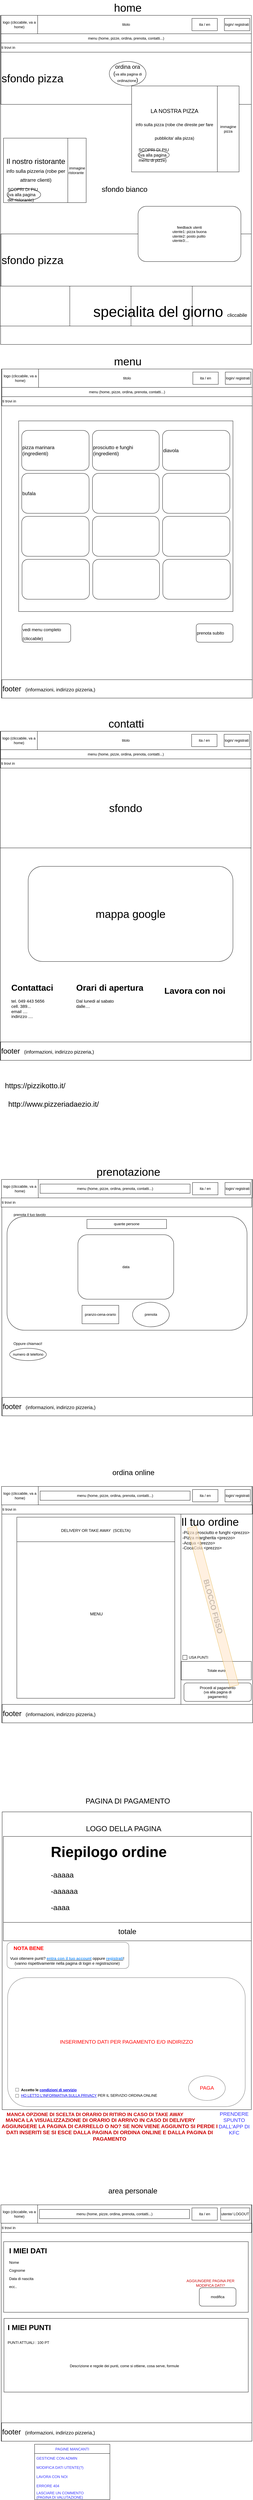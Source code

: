 <mxfile version="15.9.1" type="device" pages="2"><diagram id="isFLhcqMYN9A9YTlFGg3" name="Page-1"><mxGraphModel dx="1102" dy="614" grid="1" gridSize="10" guides="1" tooltips="1" connect="1" arrows="1" fold="1" page="1" pageScale="1" pageWidth="827" pageHeight="1169" math="0" shadow="0"><root><mxCell id="0"/><mxCell id="1" parent="0"/><mxCell id="5E6868gZp7QQqEorjDEw-15" value="" style="rounded=0;whiteSpace=wrap;html=1;fontSize=24;" parent="1" vertex="1"><mxGeometry x="6" y="5930" width="814" height="970" as="geometry"/></mxCell><mxCell id="5E6868gZp7QQqEorjDEw-26" value="" style="rounded=1;whiteSpace=wrap;html=1;fontSize=13;fontColor=#3399FF;gradientColor=none;opacity=60;" parent="1" vertex="1"><mxGeometry x="22" y="6355" width="398" height="85" as="geometry"/></mxCell><mxCell id="837SvMuciIcuVvFqUhjW-1" value="" style="rounded=0;whiteSpace=wrap;html=1;align=left;" parent="1" vertex="1"><mxGeometry x="5" y="3870" width="819" height="770" as="geometry"/></mxCell><mxCell id="IfNaxinoNHZnyFvOVxtU-4" value="" style="rounded=1;whiteSpace=wrap;html=1;" parent="1" vertex="1"><mxGeometry x="22" y="3991" width="784" height="370" as="geometry"/></mxCell><mxCell id="aIqURCfDJx63VHipnciU-28" value="" style="rounded=0;whiteSpace=wrap;html=1;align=left;" parent="1" vertex="1"><mxGeometry y="2410" width="819" height="1072" as="geometry"/></mxCell><mxCell id="aIqURCfDJx63VHipnciU-53" value="&lt;font style=&quot;font-size: 36px&quot;&gt;sfondo&lt;/font&gt;" style="rounded=0;whiteSpace=wrap;html=1;fontSize=14;align=center;" parent="1" vertex="1"><mxGeometry y="2530" width="819" height="260" as="geometry"/></mxCell><mxCell id="aIqURCfDJx63VHipnciU-12" value="" style="rounded=0;whiteSpace=wrap;html=1;align=left;" parent="1" vertex="1"><mxGeometry x="4" y="1230" width="819" height="1072" as="geometry"/></mxCell><mxCell id="MfAxV23Jz4Z8HVygc40b-6" value="" style="rounded=0;whiteSpace=wrap;html=1;align=left;" parent="1" vertex="1"><mxGeometry x="1" y="78" width="819" height="1072" as="geometry"/></mxCell><mxCell id="MfAxV23Jz4Z8HVygc40b-1" value="titolo" style="rounded=0;whiteSpace=wrap;html=1;" parent="1" vertex="1"><mxGeometry x="2" y="78" width="818" height="60" as="geometry"/></mxCell><mxCell id="MfAxV23Jz4Z8HVygc40b-2" value="logo (cliccabile, va a home)" style="rounded=0;whiteSpace=wrap;html=1;" parent="1" vertex="1"><mxGeometry x="2" y="78" width="120" height="60" as="geometry"/></mxCell><mxCell id="MfAxV23Jz4Z8HVygc40b-3" value="menu (home, pizze, ordina, prenota, contatti...)" style="rounded=0;whiteSpace=wrap;html=1;" parent="1" vertex="1"><mxGeometry x="2" y="138" width="818" height="30" as="geometry"/></mxCell><mxCell id="MfAxV23Jz4Z8HVygc40b-4" value="&lt;font style=&quot;font-size: 24px&quot;&gt;footer&amp;nbsp; &lt;/font&gt;&lt;font size=&quot;3&quot;&gt;(informazioni, indirizzo pizzeria,)&lt;/font&gt;" style="rounded=0;whiteSpace=wrap;html=1;align=left;" parent="1" vertex="1"><mxGeometry x="5" y="2242" width="818" height="60" as="geometry"/></mxCell><mxCell id="MfAxV23Jz4Z8HVygc40b-5" value="ti trovi in" style="rounded=0;whiteSpace=wrap;html=1;align=left;" parent="1" vertex="1"><mxGeometry x="2" y="168" width="818" height="30" as="geometry"/></mxCell><mxCell id="MfAxV23Jz4Z8HVygc40b-7" value="&lt;font style=&quot;font-size: 36px&quot;&gt;sfondo pizza&lt;/font&gt;" style="rounded=0;whiteSpace=wrap;html=1;align=left;" parent="1" vertex="1"><mxGeometry x="2" y="198" width="818" height="170" as="geometry"/></mxCell><mxCell id="MfAxV23Jz4Z8HVygc40b-8" value="&lt;font&gt;&lt;span style=&quot;font-size: 18px&quot;&gt;LA NOSTRA PIZZA&lt;/span&gt;&lt;br&gt;&lt;font style=&quot;font-size: 14px&quot;&gt;info sulla pizza (robe che direste per fare pubblicita' alla pizza)&lt;/font&gt;&lt;br&gt;&lt;br&gt;&lt;/font&gt;" style="whiteSpace=wrap;html=1;aspect=fixed;fontSize=36;align=center;" parent="1" vertex="1"><mxGeometry x="429" y="308" width="280" height="280" as="geometry"/></mxCell><mxCell id="MfAxV23Jz4Z8HVygc40b-9" value="SCOPRI DI PIU&lt;br&gt;(va alla pagina menu di pizze)" style="ellipse;whiteSpace=wrap;html=1;fontSize=14;align=left;" parent="1" vertex="1"><mxGeometry x="450" y="518" width="102" height="30" as="geometry"/></mxCell><mxCell id="MfAxV23Jz4Z8HVygc40b-10" value="" style="rounded=0;whiteSpace=wrap;html=1;fontSize=14;align=right;" parent="1" vertex="1"><mxGeometry x="627" y="960" width="193" height="130" as="geometry"/></mxCell><mxCell id="MfAxV23Jz4Z8HVygc40b-12" value="sfondo bianco" style="text;html=1;strokeColor=none;fillColor=none;align=center;verticalAlign=middle;whiteSpace=wrap;rounded=0;fontSize=24;" parent="1" vertex="1"><mxGeometry x="314.5" y="630" width="182" height="30" as="geometry"/></mxCell><mxCell id="EuJxLbMt4D5aB4gPxXMj-1" value="immagine&lt;br&gt;pizza" style="rounded=0;whiteSpace=wrap;html=1;" parent="1" vertex="1"><mxGeometry x="709" y="308" width="71" height="280" as="geometry"/></mxCell><mxCell id="EuJxLbMt4D5aB4gPxXMj-3" value="" style="rounded=0;whiteSpace=wrap;html=1;fontSize=14;align=right;" parent="1" vertex="1"><mxGeometry x="427" y="960" width="200" height="130" as="geometry"/></mxCell><mxCell id="EuJxLbMt4D5aB4gPxXMj-4" value="" style="rounded=0;whiteSpace=wrap;html=1;fontSize=14;align=right;" parent="1" vertex="1"><mxGeometry x="227" y="960" width="200" height="130" as="geometry"/></mxCell><mxCell id="EuJxLbMt4D5aB4gPxXMj-5" value="" style="rounded=0;whiteSpace=wrap;html=1;fontSize=14;align=right;" parent="1" vertex="1"><mxGeometry y="960" width="227" height="130" as="geometry"/></mxCell><mxCell id="EuJxLbMt4D5aB4gPxXMj-6" value="&lt;font style=&quot;font-size: 48px&quot;&gt;specialita del giorno &lt;/font&gt;&lt;font size=&quot;3&quot;&gt;cliccabile&lt;/font&gt;" style="text;html=1;strokeColor=none;fillColor=none;align=center;verticalAlign=middle;whiteSpace=wrap;rounded=0;fontSize=12;" parent="1" vertex="1"><mxGeometry x="295" y="1000" width="520" height="86" as="geometry"/></mxCell><mxCell id="MfAxV23Jz4Z8HVygc40b-11" value="Il nostro ristorante&lt;br&gt;&lt;font size=&quot;3&quot;&gt;info sulla pizzeria (robe per attrarre clienti)&lt;/font&gt;" style="whiteSpace=wrap;html=1;aspect=fixed;fontSize=24;align=center;" parent="1" vertex="1"><mxGeometry x="10.5" y="478" width="210" height="210" as="geometry"/></mxCell><mxCell id="EuJxLbMt4D5aB4gPxXMj-2" value="immagine ristorante&amp;nbsp;&amp;nbsp;" style="rounded=0;whiteSpace=wrap;html=1;fontSize=12;align=center;" parent="1" vertex="1"><mxGeometry x="220.5" y="478" width="60" height="210" as="geometry"/></mxCell><mxCell id="EuJxLbMt4D5aB4gPxXMj-7" value="SCOPRI DI PIU&lt;br&gt;(va alla pagina del ristorante)" style="ellipse;whiteSpace=wrap;html=1;fontSize=14;align=left;" parent="1" vertex="1"><mxGeometry x="22" y="642" width="110" height="40" as="geometry"/></mxCell><mxCell id="EuJxLbMt4D5aB4gPxXMj-8" value="login/ registrati" style="rounded=0;whiteSpace=wrap;html=1;fontSize=12;align=left;" parent="1" vertex="1"><mxGeometry x="732" y="88" width="83" height="40" as="geometry"/></mxCell><mxCell id="EuJxLbMt4D5aB4gPxXMj-9" value="&lt;font style=&quot;font-size: 18px&quot;&gt;ordina ora&lt;br&gt;(&lt;/font&gt;&lt;font style=&quot;font-size: 12px&quot;&gt;va alla pagina di ordinazione&lt;/font&gt;&lt;font style=&quot;font-size: 18px&quot;&gt;)&lt;/font&gt;&lt;font&gt;&lt;br&gt;&lt;/font&gt;" style="ellipse;whiteSpace=wrap;html=1;fontSize=12;align=center;" parent="1" vertex="1"><mxGeometry x="356" y="228" width="120" height="80" as="geometry"/></mxCell><mxCell id="8UhPF9SPEPtBF5ksyQEn-1" value="&lt;font style=&quot;font-size: 36px&quot;&gt;home&lt;/font&gt;" style="text;html=1;strokeColor=none;fillColor=none;align=center;verticalAlign=middle;whiteSpace=wrap;rounded=0;" parent="1" vertex="1"><mxGeometry x="314.5" y="28" width="203" height="50" as="geometry"/></mxCell><mxCell id="8UhPF9SPEPtBF5ksyQEn-3" value="ita / en" style="rounded=0;whiteSpace=wrap;html=1;fontSize=12;align=center;" parent="1" vertex="1"><mxGeometry x="626" y="88" width="83" height="40" as="geometry"/></mxCell><mxCell id="aIqURCfDJx63VHipnciU-1" value="&lt;font style=&quot;font-size: 36px&quot;&gt;sfondo pizza&lt;/font&gt;" style="rounded=0;whiteSpace=wrap;html=1;align=left;" parent="1" vertex="1"><mxGeometry x="2" y="790" width="818" height="170" as="geometry"/></mxCell><mxCell id="aIqURCfDJx63VHipnciU-3" value="feedback utenti&lt;br&gt;&lt;div style=&quot;text-align: left&quot;&gt;utente1: pizza buona&lt;/div&gt;&lt;div style=&quot;text-align: left&quot;&gt;utente2: posto pulito&lt;/div&gt;&lt;div style=&quot;text-align: left&quot;&gt;utente3:...&lt;/div&gt;" style="rounded=1;whiteSpace=wrap;html=1;align=center;" parent="1" vertex="1"><mxGeometry x="450" y="700" width="336" height="180" as="geometry"/></mxCell><mxCell id="aIqURCfDJx63VHipnciU-5" value="&lt;font style=&quot;font-size: 36px&quot;&gt;menu&lt;/font&gt;" style="text;html=1;strokeColor=none;fillColor=none;align=center;verticalAlign=middle;whiteSpace=wrap;rounded=0;" parent="1" vertex="1"><mxGeometry x="314.5" y="1180" width="203" height="50" as="geometry"/></mxCell><mxCell id="aIqURCfDJx63VHipnciU-6" value="titolo" style="rounded=0;whiteSpace=wrap;html=1;" parent="1" vertex="1"><mxGeometry x="5" y="1230" width="818" height="60" as="geometry"/></mxCell><mxCell id="aIqURCfDJx63VHipnciU-7" value="logo (cliccabile, va a home)" style="rounded=0;whiteSpace=wrap;html=1;" parent="1" vertex="1"><mxGeometry x="5" y="1230" width="120" height="60" as="geometry"/></mxCell><mxCell id="aIqURCfDJx63VHipnciU-8" value="menu (home, pizze, ordina, prenota, contatti...)" style="rounded=0;whiteSpace=wrap;html=1;" parent="1" vertex="1"><mxGeometry x="5" y="1290" width="818" height="30" as="geometry"/></mxCell><mxCell id="aIqURCfDJx63VHipnciU-9" value="ti trovi in" style="rounded=0;whiteSpace=wrap;html=1;align=left;" parent="1" vertex="1"><mxGeometry x="5" y="1320" width="818" height="30" as="geometry"/></mxCell><mxCell id="aIqURCfDJx63VHipnciU-10" value="login/ registrati" style="rounded=0;whiteSpace=wrap;html=1;fontSize=12;align=left;" parent="1" vertex="1"><mxGeometry x="735" y="1240" width="83" height="40" as="geometry"/></mxCell><mxCell id="aIqURCfDJx63VHipnciU-11" value="ita / en" style="rounded=0;whiteSpace=wrap;html=1;fontSize=12;align=center;" parent="1" vertex="1"><mxGeometry x="629" y="1240" width="83" height="40" as="geometry"/></mxCell><mxCell id="aIqURCfDJx63VHipnciU-13" value="" style="rounded=0;whiteSpace=wrap;html=1;align=left;" parent="1" vertex="1"><mxGeometry x="60" y="1399" width="700" height="621" as="geometry"/></mxCell><mxCell id="aIqURCfDJx63VHipnciU-14" value="&lt;font size=&quot;3&quot;&gt;pizza marinara&lt;br&gt;(ingredienti)&lt;br&gt;&lt;/font&gt;" style="rounded=1;whiteSpace=wrap;html=1;align=left;" parent="1" vertex="1"><mxGeometry x="70" y="1430" width="220" height="130" as="geometry"/></mxCell><mxCell id="aIqURCfDJx63VHipnciU-15" value="&lt;font size=&quot;3&quot;&gt;prosciutto e funghi&lt;br&gt;(ingredienti)&lt;br&gt;&lt;/font&gt;" style="rounded=1;whiteSpace=wrap;html=1;align=left;" parent="1" vertex="1"><mxGeometry x="301" y="1430" width="218" height="130" as="geometry"/></mxCell><mxCell id="aIqURCfDJx63VHipnciU-16" value="&lt;font size=&quot;3&quot;&gt;diavola&lt;/font&gt;" style="rounded=1;whiteSpace=wrap;html=1;align=left;" parent="1" vertex="1"><mxGeometry x="530" y="1430" width="220" height="130" as="geometry"/></mxCell><mxCell id="aIqURCfDJx63VHipnciU-17" value="&lt;font size=&quot;3&quot;&gt;bufala&lt;/font&gt;" style="rounded=1;whiteSpace=wrap;html=1;align=left;" parent="1" vertex="1"><mxGeometry x="70" y="1570" width="220" height="130" as="geometry"/></mxCell><mxCell id="aIqURCfDJx63VHipnciU-18" value="" style="rounded=1;whiteSpace=wrap;html=1;align=left;" parent="1" vertex="1"><mxGeometry x="301" y="1570" width="218" height="130" as="geometry"/></mxCell><mxCell id="aIqURCfDJx63VHipnciU-19" value="" style="rounded=1;whiteSpace=wrap;html=1;align=left;" parent="1" vertex="1"><mxGeometry x="530" y="1570" width="220" height="130" as="geometry"/></mxCell><mxCell id="aIqURCfDJx63VHipnciU-20" value="" style="rounded=1;whiteSpace=wrap;html=1;align=left;" parent="1" vertex="1"><mxGeometry x="70" y="1710" width="220" height="130" as="geometry"/></mxCell><mxCell id="aIqURCfDJx63VHipnciU-21" value="" style="rounded=1;whiteSpace=wrap;html=1;align=left;" parent="1" vertex="1"><mxGeometry x="301" y="1710" width="218" height="130" as="geometry"/></mxCell><mxCell id="aIqURCfDJx63VHipnciU-22" value="" style="rounded=1;whiteSpace=wrap;html=1;align=left;" parent="1" vertex="1"><mxGeometry x="530" y="1710" width="220" height="130" as="geometry"/></mxCell><mxCell id="aIqURCfDJx63VHipnciU-23" value="" style="rounded=1;whiteSpace=wrap;html=1;align=left;" parent="1" vertex="1"><mxGeometry x="71" y="1850" width="220" height="130" as="geometry"/></mxCell><mxCell id="aIqURCfDJx63VHipnciU-24" value="" style="rounded=1;whiteSpace=wrap;html=1;align=left;" parent="1" vertex="1"><mxGeometry x="302" y="1850" width="218" height="130" as="geometry"/></mxCell><mxCell id="aIqURCfDJx63VHipnciU-25" value="" style="rounded=1;whiteSpace=wrap;html=1;align=left;" parent="1" vertex="1"><mxGeometry x="531" y="1850" width="220" height="130" as="geometry"/></mxCell><mxCell id="aIqURCfDJx63VHipnciU-26" value="&lt;font style=&quot;font-size: 14px&quot;&gt;vedi menu completo (cliccabile)&lt;/font&gt;" style="rounded=1;whiteSpace=wrap;html=1;fontSize=24;align=left;" parent="1" vertex="1"><mxGeometry x="71" y="2060" width="159" height="60" as="geometry"/></mxCell><mxCell id="aIqURCfDJx63VHipnciU-27" value="prenota subito" style="rounded=1;whiteSpace=wrap;html=1;fontSize=14;align=left;" parent="1" vertex="1"><mxGeometry x="640" y="2060" width="120" height="60" as="geometry"/></mxCell><mxCell id="aIqURCfDJx63VHipnciU-29" value="&lt;font style=&quot;font-size: 24px&quot;&gt;footer&amp;nbsp; &lt;/font&gt;&lt;font size=&quot;3&quot;&gt;(informazioni, indirizzo pizzeria,)&lt;/font&gt;" style="rounded=0;whiteSpace=wrap;html=1;align=left;" parent="1" vertex="1"><mxGeometry x="1" y="3422" width="818" height="60" as="geometry"/></mxCell><mxCell id="aIqURCfDJx63VHipnciU-30" value="titolo" style="rounded=0;whiteSpace=wrap;html=1;" parent="1" vertex="1"><mxGeometry x="1" y="2410" width="818" height="60" as="geometry"/></mxCell><mxCell id="aIqURCfDJx63VHipnciU-31" value="logo (cliccabile, va a home)" style="rounded=0;whiteSpace=wrap;html=1;" parent="1" vertex="1"><mxGeometry x="1" y="2410" width="120" height="60" as="geometry"/></mxCell><mxCell id="aIqURCfDJx63VHipnciU-32" value="menu (home, pizze, ordina, prenota, contatti...)" style="rounded=0;whiteSpace=wrap;html=1;" parent="1" vertex="1"><mxGeometry x="1" y="2470" width="818" height="30" as="geometry"/></mxCell><mxCell id="aIqURCfDJx63VHipnciU-33" value="ti trovi in" style="rounded=0;whiteSpace=wrap;html=1;align=left;" parent="1" vertex="1"><mxGeometry x="1" y="2500" width="818" height="30" as="geometry"/></mxCell><mxCell id="aIqURCfDJx63VHipnciU-34" value="login/ registrati" style="rounded=0;whiteSpace=wrap;html=1;fontSize=12;align=left;" parent="1" vertex="1"><mxGeometry x="731" y="2420" width="83" height="40" as="geometry"/></mxCell><mxCell id="aIqURCfDJx63VHipnciU-35" value="ita / en" style="rounded=0;whiteSpace=wrap;html=1;fontSize=12;align=center;" parent="1" vertex="1"><mxGeometry x="625" y="2420" width="83" height="40" as="geometry"/></mxCell><mxCell id="aIqURCfDJx63VHipnciU-51" value="&lt;font style=&quot;font-size: 36px&quot;&gt;contatti&lt;/font&gt;" style="text;html=1;strokeColor=none;fillColor=none;align=center;verticalAlign=middle;whiteSpace=wrap;rounded=0;" parent="1" vertex="1"><mxGeometry x="309.5" y="2360" width="203" height="50" as="geometry"/></mxCell><mxCell id="aIqURCfDJx63VHipnciU-52" value="&lt;h1&gt;Contattaci&lt;/h1&gt;&lt;div&gt;tel. 049 443 5656&lt;/div&gt;&lt;div&gt;cell. 389...&amp;nbsp;&lt;/div&gt;&lt;div&gt;email ....&lt;/div&gt;&lt;div&gt;indirizzo ....&lt;/div&gt;&lt;div&gt;&lt;br&gt;&lt;/div&gt;" style="text;html=1;strokeColor=none;fillColor=none;spacing=5;spacingTop=-20;whiteSpace=wrap;overflow=hidden;rounded=0;fontSize=14;align=left;" parent="1" vertex="1"><mxGeometry x="30.5" y="3220" width="190" height="170" as="geometry"/></mxCell><mxCell id="aIqURCfDJx63VHipnciU-54" value="mappa google" style="rounded=1;whiteSpace=wrap;html=1;fontSize=36;align=center;" parent="1" vertex="1"><mxGeometry x="91" y="2850" width="669" height="310" as="geometry"/></mxCell><mxCell id="aIqURCfDJx63VHipnciU-56" value="&lt;h1&gt;Orari di apertura&lt;/h1&gt;&lt;div&gt;Dal lunedi al sabato&lt;/div&gt;&lt;div&gt;dalle....&lt;/div&gt;&lt;div&gt;&lt;br&gt;&lt;/div&gt;" style="text;html=1;strokeColor=none;fillColor=none;spacing=5;spacingTop=-20;whiteSpace=wrap;overflow=hidden;rounded=0;fontSize=14;align=left;" parent="1" vertex="1"><mxGeometry x="242.5" y="3220" width="233.5" height="170" as="geometry"/></mxCell><mxCell id="aIqURCfDJx63VHipnciU-57" value="&lt;h1&gt;Lavora con noi&lt;/h1&gt;&lt;div&gt;&lt;br&gt;&lt;/div&gt;&lt;div&gt;&lt;br&gt;&lt;/div&gt;" style="text;html=1;strokeColor=none;fillColor=none;spacing=5;spacingTop=-20;whiteSpace=wrap;overflow=hidden;rounded=0;fontSize=14;align=left;" parent="1" vertex="1"><mxGeometry x="531" y="3230" width="233.5" height="170" as="geometry"/></mxCell><mxCell id="aIqURCfDJx63VHipnciU-58" value="https://pizzikotto.it/" style="text;html=1;strokeColor=none;fillColor=none;align=center;verticalAlign=middle;whiteSpace=wrap;rounded=0;fontSize=24;" parent="1" vertex="1"><mxGeometry x="83.5" y="3550" width="60" height="30" as="geometry"/></mxCell><mxCell id="aIqURCfDJx63VHipnciU-59" value="http://www.pizzeriadaezio.it/" style="text;html=1;strokeColor=none;fillColor=none;align=center;verticalAlign=middle;whiteSpace=wrap;rounded=0;fontSize=24;" parent="1" vertex="1"><mxGeometry x="143.5" y="3610" width="60" height="30" as="geometry"/></mxCell><mxCell id="837SvMuciIcuVvFqUhjW-2" value="titolo" style="rounded=0;whiteSpace=wrap;html=1;" parent="1" vertex="1"><mxGeometry x="4" y="3870" width="818" height="60" as="geometry"/></mxCell><mxCell id="837SvMuciIcuVvFqUhjW-3" value="logo (cliccabile, va a home)" style="rounded=0;whiteSpace=wrap;html=1;" parent="1" vertex="1"><mxGeometry x="4" y="3870" width="120" height="60" as="geometry"/></mxCell><mxCell id="837SvMuciIcuVvFqUhjW-4" value="menu (home, pizze, ordina, prenota, contatti...)" style="rounded=0;whiteSpace=wrap;html=1;" parent="1" vertex="1"><mxGeometry x="130" y="3885" width="490" height="30" as="geometry"/></mxCell><mxCell id="837SvMuciIcuVvFqUhjW-5" value="ti trovi in" style="rounded=0;whiteSpace=wrap;html=1;align=left;" parent="1" vertex="1"><mxGeometry x="3" y="3930" width="818" height="30" as="geometry"/></mxCell><mxCell id="837SvMuciIcuVvFqUhjW-19" value="login/ registrati" style="rounded=0;whiteSpace=wrap;html=1;fontSize=12;align=left;" parent="1" vertex="1"><mxGeometry x="734" y="3880" width="83" height="40" as="geometry"/></mxCell><mxCell id="837SvMuciIcuVvFqUhjW-21" value="&lt;font style=&quot;font-size: 36px&quot;&gt;prenotazione&lt;/font&gt;" style="text;html=1;strokeColor=none;fillColor=none;align=center;verticalAlign=middle;whiteSpace=wrap;rounded=0;" parent="1" vertex="1"><mxGeometry x="316.5" y="3820" width="203" height="50" as="geometry"/></mxCell><mxCell id="837SvMuciIcuVvFqUhjW-22" value="ita / en" style="rounded=0;whiteSpace=wrap;html=1;fontSize=12;align=center;" parent="1" vertex="1"><mxGeometry x="628" y="3880" width="83" height="40" as="geometry"/></mxCell><mxCell id="837SvMuciIcuVvFqUhjW-25" value="&lt;font style=&quot;font-size: 24px&quot;&gt;footer&amp;nbsp; &lt;/font&gt;&lt;font size=&quot;3&quot;&gt;(informazioni, indirizzo pizzeria,)&lt;/font&gt;" style="rounded=0;whiteSpace=wrap;html=1;align=left;" parent="1" vertex="1"><mxGeometry x="6" y="4580" width="818" height="60" as="geometry"/></mxCell><mxCell id="837SvMuciIcuVvFqUhjW-27" value="quante persone" style="rounded=0;whiteSpace=wrap;html=1;" parent="1" vertex="1"><mxGeometry x="283" y="4000" width="260" height="30" as="geometry"/></mxCell><mxCell id="837SvMuciIcuVvFqUhjW-28" value="data" style="rounded=1;whiteSpace=wrap;html=1;" parent="1" vertex="1"><mxGeometry x="253.5" y="4050" width="313" height="210" as="geometry"/></mxCell><mxCell id="837SvMuciIcuVvFqUhjW-29" value="pranzo-cena-orario" style="rounded=0;whiteSpace=wrap;html=1;" parent="1" vertex="1"><mxGeometry x="267" y="4280" width="120" height="60" as="geometry"/></mxCell><mxCell id="837SvMuciIcuVvFqUhjW-30" value="prenota" style="ellipse;whiteSpace=wrap;html=1;" parent="1" vertex="1"><mxGeometry x="432" y="4270" width="120" height="80" as="geometry"/></mxCell><mxCell id="IfNaxinoNHZnyFvOVxtU-3" value="prenota il tuo tavolo" style="text;html=1;strokeColor=none;fillColor=none;align=center;verticalAlign=middle;whiteSpace=wrap;rounded=0;" parent="1" vertex="1"><mxGeometry x="30.5" y="3970" width="129.5" height="30" as="geometry"/></mxCell><mxCell id="IfNaxinoNHZnyFvOVxtU-6" value="Oppure chiamaci!" style="text;html=1;strokeColor=none;fillColor=none;align=center;verticalAlign=middle;whiteSpace=wrap;rounded=0;" parent="1" vertex="1"><mxGeometry x="40" y="4390" width="100" height="30" as="geometry"/></mxCell><mxCell id="IfNaxinoNHZnyFvOVxtU-7" value="numero di telefono" style="ellipse;whiteSpace=wrap;html=1;" parent="1" vertex="1"><mxGeometry x="30.5" y="4420" width="120" height="40" as="geometry"/></mxCell><mxCell id="IfNaxinoNHZnyFvOVxtU-10" value="" style="rounded=0;whiteSpace=wrap;html=1;align=left;" parent="1" vertex="1"><mxGeometry x="5" y="4870" width="819" height="770" as="geometry"/></mxCell><mxCell id="IfNaxinoNHZnyFvOVxtU-12" value="titolo" style="rounded=0;whiteSpace=wrap;html=1;" parent="1" vertex="1"><mxGeometry x="4" y="4870" width="818" height="60" as="geometry"/></mxCell><mxCell id="IfNaxinoNHZnyFvOVxtU-13" value="logo (cliccabile, va a home)" style="rounded=0;whiteSpace=wrap;html=1;" parent="1" vertex="1"><mxGeometry x="4" y="4870" width="120" height="60" as="geometry"/></mxCell><mxCell id="IfNaxinoNHZnyFvOVxtU-14" value="menu (home, pizze, ordina, prenota, contatti...)" style="rounded=0;whiteSpace=wrap;html=1;" parent="1" vertex="1"><mxGeometry x="130" y="4885" width="490" height="30" as="geometry"/></mxCell><mxCell id="IfNaxinoNHZnyFvOVxtU-15" value="ti trovi in" style="rounded=0;whiteSpace=wrap;html=1;align=left;" parent="1" vertex="1"><mxGeometry x="5" y="4930" width="818" height="30" as="geometry"/></mxCell><mxCell id="IfNaxinoNHZnyFvOVxtU-16" value="login/ registrati" style="rounded=0;whiteSpace=wrap;html=1;fontSize=12;align=left;" parent="1" vertex="1"><mxGeometry x="734" y="4880" width="83" height="40" as="geometry"/></mxCell><mxCell id="IfNaxinoNHZnyFvOVxtU-17" value="ita / en" style="rounded=0;whiteSpace=wrap;html=1;fontSize=12;align=center;" parent="1" vertex="1"><mxGeometry x="628" y="4880" width="83" height="40" as="geometry"/></mxCell><mxCell id="IfNaxinoNHZnyFvOVxtU-18" value="&lt;font style=&quot;font-size: 24px&quot;&gt;footer&amp;nbsp; &lt;/font&gt;&lt;font size=&quot;3&quot;&gt;(informazioni, indirizzo pizzeria,)&lt;/font&gt;" style="rounded=0;whiteSpace=wrap;html=1;align=left;" parent="1" vertex="1"><mxGeometry x="6" y="5580" width="818" height="60" as="geometry"/></mxCell><mxCell id="IfNaxinoNHZnyFvOVxtU-26" value="&lt;font style=&quot;font-size: 24px&quot;&gt;ordina online&lt;/font&gt;" style="text;html=1;strokeColor=none;fillColor=none;align=center;verticalAlign=middle;whiteSpace=wrap;rounded=0;" parent="1" vertex="1"><mxGeometry x="310" y="4810" width="250" height="30" as="geometry"/></mxCell><mxCell id="5E6868gZp7QQqEorjDEw-1" value="" style="rounded=0;whiteSpace=wrap;html=1;" parent="1" vertex="1"><mxGeometry x="590" y="4960" width="234" height="620" as="geometry"/></mxCell><mxCell id="5E6868gZp7QQqEorjDEw-2" value="" style="rounded=1;whiteSpace=wrap;html=1;" parent="1" vertex="1"><mxGeometry x="600" y="5510" width="220" height="60" as="geometry"/></mxCell><mxCell id="5E6868gZp7QQqEorjDEw-3" value="Procedi al pagamento&lt;br&gt;(va alla pagina di pagamento)" style="text;html=1;strokeColor=none;fillColor=none;align=center;verticalAlign=middle;whiteSpace=wrap;rounded=0;" parent="1" vertex="1"><mxGeometry x="650" y="5525" width="120" height="30" as="geometry"/></mxCell><mxCell id="5E6868gZp7QQqEorjDEw-4" value="Totale euro" style="rounded=0;whiteSpace=wrap;html=1;" parent="1" vertex="1"><mxGeometry x="591" y="5440" width="229" height="60" as="geometry"/></mxCell><mxCell id="5E6868gZp7QQqEorjDEw-6" value="&lt;font style=&quot;font-size: 36px&quot;&gt;Il tuo ordine&lt;/font&gt;" style="text;html=1;strokeColor=none;fillColor=none;align=left;verticalAlign=middle;whiteSpace=wrap;rounded=0;" parent="1" vertex="1"><mxGeometry x="589" y="4960" width="229" height="50" as="geometry"/></mxCell><mxCell id="5E6868gZp7QQqEorjDEw-12" value="&lt;div style=&quot;text-align: left&quot;&gt;&lt;span&gt;-Pizza prosciutto e funghi &amp;lt;prezzo&amp;gt;&lt;/span&gt;&lt;/div&gt;&lt;div style=&quot;text-align: left&quot;&gt;&lt;span&gt;-Pizza margherita &amp;lt;prezzo&amp;gt;&lt;/span&gt;&lt;/div&gt;&lt;div style=&quot;text-align: left&quot;&gt;&lt;span&gt;-Acqua &amp;lt;prezzo&amp;gt;&lt;/span&gt;&lt;/div&gt;&lt;div style=&quot;text-align: left&quot;&gt;&lt;span&gt;-CocaCola &amp;lt;prezzo&amp;gt;&lt;/span&gt;&lt;/div&gt;" style="text;html=1;strokeColor=none;fillColor=none;align=center;verticalAlign=middle;whiteSpace=wrap;rounded=0;fontSize=14;" parent="1" vertex="1"><mxGeometry x="590" y="5000" width="229" height="90" as="geometry"/></mxCell><mxCell id="5E6868gZp7QQqEorjDEw-13" value="&amp;nbsp;MENU" style="rounded=0;whiteSpace=wrap;html=1;fontSize=14;" parent="1" vertex="1"><mxGeometry x="54" y="5010" width="516" height="550" as="geometry"/></mxCell><mxCell id="5E6868gZp7QQqEorjDEw-16" value="PAGINA DI PAGAMENTO" style="text;html=1;strokeColor=none;fillColor=none;align=center;verticalAlign=middle;whiteSpace=wrap;rounded=0;fontSize=24;" parent="1" vertex="1"><mxGeometry x="230.5" y="5880" width="371" height="30" as="geometry"/></mxCell><mxCell id="5E6868gZp7QQqEorjDEw-17" value="LOGO DELLA PAGINA" style="text;html=1;strokeColor=none;fillColor=none;align=center;verticalAlign=middle;whiteSpace=wrap;rounded=0;fontSize=24;" parent="1" vertex="1"><mxGeometry x="276" y="5970" width="254" height="30" as="geometry"/></mxCell><mxCell id="5E6868gZp7QQqEorjDEw-21" value="" style="rounded=0;whiteSpace=wrap;html=1;fontSize=24;" parent="1" vertex="1"><mxGeometry x="10" y="6010" width="810" height="280" as="geometry"/></mxCell><mxCell id="5E6868gZp7QQqEorjDEw-22" value="&lt;h1&gt;Riepilogo ordine&lt;/h1&gt;&lt;p&gt;-aaaaa&lt;/p&gt;&lt;p&gt;-aaaaaa&lt;/p&gt;&lt;p&gt;-aaaa&lt;/p&gt;" style="text;html=1;strokeColor=none;fillColor=none;spacing=5;spacingTop=-20;whiteSpace=wrap;overflow=hidden;rounded=0;fontSize=24;" parent="1" vertex="1"><mxGeometry x="160" y="6010" width="580" height="270" as="geometry"/></mxCell><mxCell id="5E6868gZp7QQqEorjDEw-23" value="totale" style="rounded=0;whiteSpace=wrap;html=1;fontSize=24;" parent="1" vertex="1"><mxGeometry x="10" y="6290" width="810" height="60" as="geometry"/></mxCell><mxCell id="5E6868gZp7QQqEorjDEw-24" value="&lt;span style=&quot;font-size: 13px&quot;&gt;DELIVERY OR TAKE AWAY&amp;nbsp; (SCELTA)&lt;/span&gt;" style="rounded=0;whiteSpace=wrap;html=1;fontSize=24;" parent="1" vertex="1"><mxGeometry x="54" y="4970" width="516" height="80" as="geometry"/></mxCell><mxCell id="5E6868gZp7QQqEorjDEw-14" value="&lt;b&gt;&lt;font style=&quot;font-size: 24px&quot;&gt;BLOCCO FISSO&lt;/font&gt;&lt;/b&gt;" style="text;html=1;strokeColor=#d79b00;fillColor=#ffe6cc;align=center;verticalAlign=middle;whiteSpace=wrap;rounded=0;fontSize=14;rotation=75;opacity=60;textOpacity=20;" parent="1" vertex="1"><mxGeometry x="427.0" y="5246" width="535.92" height="30" as="geometry"/></mxCell><mxCell id="5E6868gZp7QQqEorjDEw-25" value="Vuoi ottenere punti? &lt;b&gt;&lt;u&gt;&lt;font color=&quot;#3399ff&quot;&gt;entra con il tuo account&lt;/font&gt;&lt;/u&gt;&lt;/b&gt; oppure &lt;b&gt;&lt;u&gt;&lt;font color=&quot;#3399ff&quot;&gt;registrati&lt;/font&gt;&lt;/u&gt;&lt;/b&gt;! (vanno rispettivamente nella pagina di login e registrazione)" style="text;html=1;strokeColor=none;fillColor=none;align=center;verticalAlign=middle;whiteSpace=wrap;rounded=0;fontSize=13;opacity=60;" parent="1" vertex="1"><mxGeometry x="22" y="6400" width="393" height="30" as="geometry"/></mxCell><mxCell id="5E6868gZp7QQqEorjDEw-27" value="&lt;font color=&quot;#ff0000&quot; size=&quot;1&quot;&gt;&lt;b style=&quot;font-size: 17px&quot;&gt;NOTA BENE&lt;/b&gt;&lt;/font&gt;" style="text;html=1;strokeColor=none;fillColor=none;align=center;verticalAlign=middle;whiteSpace=wrap;rounded=0;fontSize=13;fontColor=#3399FF;opacity=60;" parent="1" vertex="1"><mxGeometry x="35" y="6360" width="115" height="30" as="geometry"/></mxCell><mxCell id="5E6868gZp7QQqEorjDEw-28" value="INSERIMENTO DATI PER PAGAMENTO E/O INDIRIZZO" style="rounded=1;whiteSpace=wrap;html=1;fontSize=17;fontColor=#FF0000;gradientColor=none;opacity=60;" parent="1" vertex="1"><mxGeometry x="24" y="6470" width="776" height="420" as="geometry"/></mxCell><mxCell id="5E6868gZp7QQqEorjDEw-29" value="PAGA" style="ellipse;whiteSpace=wrap;html=1;fontSize=17;fontColor=#FF0000;gradientColor=none;opacity=60;" parent="1" vertex="1"><mxGeometry x="615" y="6790" width="120" height="80" as="geometry"/></mxCell><mxCell id="5E6868gZp7QQqEorjDEw-30" value="&lt;div style=&quot;text-align: left ; font-size: 12px&quot;&gt;&lt;font style=&quot;font-size: 12px&quot; color=&quot;#000000&quot;&gt;&lt;span style=&quot;font-family: &amp;#34;dosis&amp;#34; , sans-serif ; font-weight: 600&quot;&gt;Accetto le&amp;nbsp;&lt;/span&gt;&lt;a class=&quot;h-underline h-colorInherit js-openpopup&quot; style=&quot;box-sizing: border-box ; outline: 0px ; font-family: &amp;#34;dosis&amp;#34; , sans-serif ; font-weight: 600&quot;&gt;condizioni di servizio&lt;/a&gt;&lt;/font&gt;&lt;/div&gt;&lt;font style=&quot;font-size: 16px&quot; color=&quot;#000000&quot;&gt;&lt;a class=&quot;h-underline h-colorInherit js-openpopup&quot; style=&quot;box-sizing: border-box ; outline: 0px ; font-family: &amp;#34;dosis&amp;#34; , sans-serif ; font-weight: 600&quot;&gt;&lt;/a&gt;&lt;/font&gt;&lt;div style=&quot;text-align: left ; font-size: 16px&quot;&gt;&lt;font color=&quot;#000000&quot;&gt;&lt;a class=&quot;h-underline h-colorInherit js-openpopup&quot; style=&quot;box-sizing: border-box ; outline: 0px ; font-family: &amp;#34;dosis&amp;#34; , sans-serif ; font-weight: 600 ; font-size: 16px&quot;&gt;&lt;font style=&quot;font-size: 16px&quot;&gt;&lt;/font&gt;&lt;/a&gt;&lt;font style=&quot;font-size: 12px&quot;&gt;&lt;a class=&quot;h-underline h-colorInherit js-openpopup&quot; style=&quot;box-sizing: border-box ; outline: 0px&quot;&gt;HO LETTO L'&lt;/a&gt;&lt;a class=&quot;h-underline h-colorInherit js-openpopup&quot; style=&quot;font-family: &amp;#34;helvetica&amp;#34; ; font-weight: normal ; box-sizing: border-box ; outline: 0px&quot;&gt;INFORMATIVA SULLA PRIVACY&lt;/a&gt;&lt;span style=&quot;font-family: &amp;#34;helvetica&amp;#34; ; font-weight: normal&quot;&gt;&amp;nbsp;PER IL SERVIZIO ORDINA ONLINE&lt;/span&gt;&lt;/font&gt;&lt;/font&gt;&lt;/div&gt;" style="text;html=1;strokeColor=none;fillColor=none;align=center;verticalAlign=middle;whiteSpace=wrap;rounded=0;fontSize=17;fontColor=#FF0000;opacity=60;" parent="1" vertex="1"><mxGeometry x="40" y="6830" width="500" height="30" as="geometry"/></mxCell><mxCell id="5E6868gZp7QQqEorjDEw-31" value="" style="whiteSpace=wrap;html=1;aspect=fixed;fontSize=12;fontColor=#FF0000;gradientColor=none;opacity=60;" parent="1" vertex="1"><mxGeometry x="50" y="6830" width="10" height="10" as="geometry"/></mxCell><mxCell id="5E6868gZp7QQqEorjDEw-32" value="" style="whiteSpace=wrap;html=1;aspect=fixed;fontSize=12;fontColor=#FF0000;gradientColor=none;opacity=60;" parent="1" vertex="1"><mxGeometry x="50" y="6850" width="10" height="10" as="geometry"/></mxCell><mxCell id="5E6868gZp7QQqEorjDEw-34" style="edgeStyle=orthogonalEdgeStyle;rounded=0;orthogonalLoop=1;jettySize=auto;html=1;exitX=0.5;exitY=1;exitDx=0;exitDy=0;fontSize=12;fontColor=#000000;" parent="1" source="5E6868gZp7QQqEorjDEw-15" target="5E6868gZp7QQqEorjDEw-15" edge="1"><mxGeometry relative="1" as="geometry"/></mxCell><mxCell id="5E6868gZp7QQqEorjDEw-35" value="&lt;b&gt;&lt;font style=&quot;font-size: 16px&quot;&gt;MANCA OPZIONE DI SCELTA DI ORARIO DI RITIRO IN CASO DI TAKE AWAY&lt;/font&gt;&lt;/b&gt;" style="text;html=1;strokeColor=none;fillColor=none;align=center;verticalAlign=middle;whiteSpace=wrap;rounded=0;fontSize=12;fontColor=#CC0000;opacity=60;" parent="1" vertex="1"><mxGeometry x="10" y="6900" width="599" height="30" as="geometry"/></mxCell><mxCell id="5E6868gZp7QQqEorjDEw-36" value="&lt;font style=&quot;font-size: 17px&quot; color=&quot;#cc0000&quot;&gt;&lt;b&gt;MANCA LA VISUALIZZAZIONE DI ORARIO DI ARRIVO IN CASO DI DELIVERY&lt;/b&gt;&lt;/font&gt;" style="text;html=1;strokeColor=none;fillColor=none;align=center;verticalAlign=middle;whiteSpace=wrap;rounded=0;fontSize=12;fontColor=#000000;opacity=60;" parent="1" vertex="1"><mxGeometry x="10" y="6920" width="634" height="30" as="geometry"/></mxCell><mxCell id="5E6868gZp7QQqEorjDEw-37" value="&lt;font color=&quot;#3333ff&quot;&gt;PRENDERE SPUNTO DALL'APP DI KFC&lt;/font&gt;" style="text;html=1;strokeColor=none;fillColor=none;align=center;verticalAlign=middle;whiteSpace=wrap;rounded=0;fontSize=17;fontColor=#CC0000;opacity=60;" parent="1" vertex="1"><mxGeometry x="704" y="6930" width="120" height="30" as="geometry"/></mxCell><mxCell id="2NK2pvIU0j_k_41MggGF-1" value="" style="rounded=0;whiteSpace=wrap;html=1;align=left;" vertex="1" parent="1"><mxGeometry x="3" y="7210" width="819" height="770" as="geometry"/></mxCell><mxCell id="2NK2pvIU0j_k_41MggGF-2" value="titolo" style="rounded=0;whiteSpace=wrap;html=1;" vertex="1" parent="1"><mxGeometry x="2" y="7210" width="818" height="60" as="geometry"/></mxCell><mxCell id="2NK2pvIU0j_k_41MggGF-3" value="logo (cliccabile, va a home)" style="rounded=0;whiteSpace=wrap;html=1;" vertex="1" parent="1"><mxGeometry x="2" y="7210" width="120" height="60" as="geometry"/></mxCell><mxCell id="2NK2pvIU0j_k_41MggGF-4" value="menu (home, pizze, ordina, prenota, contatti...)" style="rounded=0;whiteSpace=wrap;html=1;" vertex="1" parent="1"><mxGeometry x="128" y="7225" width="490" height="30" as="geometry"/></mxCell><mxCell id="2NK2pvIU0j_k_41MggGF-5" value="ti trovi in" style="rounded=0;whiteSpace=wrap;html=1;align=left;" vertex="1" parent="1"><mxGeometry x="3" y="7270" width="818" height="30" as="geometry"/></mxCell><mxCell id="2NK2pvIU0j_k_41MggGF-6" value="utente/ LOGOUT" style="rounded=0;whiteSpace=wrap;html=1;fontSize=12;align=left;" vertex="1" parent="1"><mxGeometry x="720" y="7220" width="95" height="40" as="geometry"/></mxCell><mxCell id="2NK2pvIU0j_k_41MggGF-7" value="ita / en" style="rounded=0;whiteSpace=wrap;html=1;fontSize=12;align=center;" vertex="1" parent="1"><mxGeometry x="626" y="7220" width="83" height="40" as="geometry"/></mxCell><mxCell id="2NK2pvIU0j_k_41MggGF-8" value="&lt;font style=&quot;font-size: 24px&quot;&gt;footer&amp;nbsp; &lt;/font&gt;&lt;font size=&quot;3&quot;&gt;(informazioni, indirizzo pizzeria,)&lt;/font&gt;" style="rounded=0;whiteSpace=wrap;html=1;align=left;" vertex="1" parent="1"><mxGeometry x="4" y="7920" width="818" height="60" as="geometry"/></mxCell><mxCell id="2NK2pvIU0j_k_41MggGF-9" value="&lt;font style=&quot;font-size: 24px&quot;&gt;area personale&lt;/font&gt;" style="text;html=1;strokeColor=none;fillColor=none;align=center;verticalAlign=middle;whiteSpace=wrap;rounded=0;" vertex="1" parent="1"><mxGeometry x="308" y="7150" width="250" height="30" as="geometry"/></mxCell><mxCell id="2NK2pvIU0j_k_41MggGF-19" value="" style="rounded=0;whiteSpace=wrap;html=1;" vertex="1" parent="1"><mxGeometry x="11" y="7330" width="799" height="230" as="geometry"/></mxCell><mxCell id="2NK2pvIU0j_k_41MggGF-20" value="&lt;h1&gt;I MIEI DATI&lt;/h1&gt;&lt;p&gt;Nome&lt;/p&gt;&lt;p&gt;Cognome&lt;/p&gt;&lt;p&gt;Data di nascita&lt;/p&gt;&lt;p&gt;ecc..&lt;/p&gt;" style="text;html=1;strokeColor=none;fillColor=none;spacing=5;spacingTop=-20;whiteSpace=wrap;overflow=hidden;rounded=0;" vertex="1" parent="1"><mxGeometry x="24" y="7340" width="190" height="200" as="geometry"/></mxCell><mxCell id="2NK2pvIU0j_k_41MggGF-21" value="modifica" style="rounded=1;whiteSpace=wrap;html=1;" vertex="1" parent="1"><mxGeometry x="650" y="7480" width="120" height="60" as="geometry"/></mxCell><mxCell id="2NK2pvIU0j_k_41MggGF-22" value="" style="rounded=0;whiteSpace=wrap;html=1;" vertex="1" parent="1"><mxGeometry x="12" y="7580" width="798" height="240" as="geometry"/></mxCell><mxCell id="2NK2pvIU0j_k_41MggGF-23" value="&lt;h1&gt;&lt;span&gt;I MIEI PUNTI&lt;/span&gt;&lt;/h1&gt;&lt;h1&gt;&lt;span style=&quot;font-size: 12px ; font-weight: 400&quot;&gt;PUNTI ATTUALI : 100 PT&lt;/span&gt;&lt;/h1&gt;" style="text;html=1;strokeColor=none;fillColor=none;spacing=5;spacingTop=-20;whiteSpace=wrap;overflow=hidden;rounded=0;" vertex="1" parent="1"><mxGeometry x="19" y="7590" width="190" height="120" as="geometry"/></mxCell><mxCell id="2NK2pvIU0j_k_41MggGF-24" value="Descrizione e regole dei punti, come si ottiene, cosa serve, formule" style="text;html=1;strokeColor=none;fillColor=none;align=center;verticalAlign=middle;whiteSpace=wrap;rounded=0;" vertex="1" parent="1"><mxGeometry x="31" y="7720" width="749" height="30" as="geometry"/></mxCell><mxCell id="2NK2pvIU0j_k_41MggGF-25" value="&lt;font color=&quot;#cc0000&quot;&gt;&lt;span style=&quot;font-size: 17px&quot;&gt;&lt;b&gt;AGGIUNGERE LA PAGINA DI CARRELLO O NO? SE NON VIENE AGGIUNTO SI PERDE I DATI INSERITI SE SI ESCE DALLA PAGINA DI ORDINA ONLINE E DALLA PAGINA DI PAGAMENTO&lt;/b&gt;&lt;/span&gt;&lt;/font&gt;" style="text;html=1;strokeColor=none;fillColor=none;align=center;verticalAlign=middle;whiteSpace=wrap;rounded=0;fontSize=12;fontColor=#000000;opacity=60;" vertex="1" parent="1"><mxGeometry x="2" y="6960" width="710" height="30" as="geometry"/></mxCell><mxCell id="2NK2pvIU0j_k_41MggGF-27" value="&lt;font color=&quot;#cc0000&quot;&gt;AGGIUNGERE PAGINA PER MODIFICA DATI?&lt;/font&gt;" style="text;html=1;strokeColor=none;fillColor=none;align=center;verticalAlign=middle;whiteSpace=wrap;rounded=0;" vertex="1" parent="1"><mxGeometry x="589" y="7450" width="195" height="30" as="geometry"/></mxCell><mxCell id="2NK2pvIU0j_k_41MggGF-28" value="&lt;font color=&quot;#000000&quot;&gt;USA PUNTI&lt;/font&gt;" style="text;html=1;strokeColor=none;fillColor=none;align=center;verticalAlign=middle;whiteSpace=wrap;rounded=0;fontColor=#CC0000;" vertex="1" parent="1"><mxGeometry x="594.25" y="5412" width="107" height="30" as="geometry"/></mxCell><mxCell id="2NK2pvIU0j_k_41MggGF-29" value="" style="whiteSpace=wrap;html=1;aspect=fixed;fontColor=#000000;" vertex="1" parent="1"><mxGeometry x="596" y="5420" width="14" height="14" as="geometry"/></mxCell><mxCell id="2NK2pvIU0j_k_41MggGF-30" value="PAGINE MANCANTI" style="swimlane;fontStyle=0;childLayout=stackLayout;horizontal=1;startSize=30;horizontalStack=0;resizeParent=1;resizeParentMax=0;resizeLast=0;collapsible=1;marginBottom=0;fontColor=#3333FF;" vertex="1" parent="1"><mxGeometry x="112" y="7990" width="246" height="180" as="geometry"><mxRectangle x="114" y="8010" width="140" height="30" as="alternateBounds"/></mxGeometry></mxCell><mxCell id="2NK2pvIU0j_k_41MggGF-31" value="GESTIONE CON ADMIN" style="text;strokeColor=none;fillColor=none;align=left;verticalAlign=middle;spacingLeft=4;spacingRight=4;overflow=hidden;points=[[0,0.5],[1,0.5]];portConstraint=eastwest;rotatable=0;fontColor=#3333FF;" vertex="1" parent="2NK2pvIU0j_k_41MggGF-30"><mxGeometry y="30" width="246" height="30" as="geometry"/></mxCell><mxCell id="2NK2pvIU0j_k_41MggGF-32" value="MODIFICA DATI UTENTE(?)" style="text;strokeColor=none;fillColor=none;align=left;verticalAlign=middle;spacingLeft=4;spacingRight=4;overflow=hidden;points=[[0,0.5],[1,0.5]];portConstraint=eastwest;rotatable=0;fontColor=#3333FF;" vertex="1" parent="2NK2pvIU0j_k_41MggGF-30"><mxGeometry y="60" width="246" height="30" as="geometry"/></mxCell><mxCell id="2NK2pvIU0j_k_41MggGF-33" value="LAVORA CON NOI" style="text;strokeColor=none;fillColor=none;align=left;verticalAlign=middle;spacingLeft=4;spacingRight=4;overflow=hidden;points=[[0,0.5],[1,0.5]];portConstraint=eastwest;rotatable=0;fontColor=#3333FF;" vertex="1" parent="2NK2pvIU0j_k_41MggGF-30"><mxGeometry y="90" width="246" height="30" as="geometry"/></mxCell><mxCell id="2NK2pvIU0j_k_41MggGF-39" value="ERRORE 404" style="text;strokeColor=none;fillColor=none;align=left;verticalAlign=middle;spacingLeft=4;spacingRight=4;overflow=hidden;points=[[0,0.5],[1,0.5]];portConstraint=eastwest;rotatable=0;fontColor=#3333FF;" vertex="1" parent="2NK2pvIU0j_k_41MggGF-30"><mxGeometry y="120" width="246" height="30" as="geometry"/></mxCell><mxCell id="2NK2pvIU0j_k_41MggGF-40" value="LASCIARE UN COMMENTO &#10;(PAGINA DI VALUTAZIONE)" style="text;strokeColor=none;fillColor=none;align=left;verticalAlign=middle;spacingLeft=4;spacingRight=4;overflow=hidden;points=[[0,0.5],[1,0.5]];portConstraint=eastwest;rotatable=0;fontColor=#3333FF;" vertex="1" parent="2NK2pvIU0j_k_41MggGF-30"><mxGeometry y="150" width="246" height="30" as="geometry"/></mxCell></root></mxGraphModel></diagram><diagram id="9aYwdturG4LiPhEhH3zz" name="Page-2"><mxGraphModel dx="1296" dy="722" grid="1" gridSize="10" guides="1" tooltips="1" connect="1" arrows="1" fold="1" page="1" pageScale="1" pageWidth="1169" pageHeight="827" math="0" shadow="0"><root><mxCell id="F2NR0gVl3yQx2ZAbb1ck-0"/><mxCell id="F2NR0gVl3yQx2ZAbb1ck-1" parent="F2NR0gVl3yQx2ZAbb1ck-0"/><mxCell id="pdIyGOz7k5DSIGOpS3YX-2" style="edgeStyle=orthogonalEdgeStyle;rounded=0;orthogonalLoop=1;jettySize=auto;html=1;exitX=0.5;exitY=1;exitDx=0;exitDy=0;entryX=0.5;entryY=0;entryDx=0;entryDy=0;fontColor=#3333FF;" edge="1" parent="F2NR0gVl3yQx2ZAbb1ck-1" source="wD2kcHKz73cIzXT3apUE-6" target="wD2kcHKz73cIzXT3apUE-7"><mxGeometry relative="1" as="geometry"/></mxCell><mxCell id="pdIyGOz7k5DSIGOpS3YX-3" style="edgeStyle=orthogonalEdgeStyle;rounded=0;orthogonalLoop=1;jettySize=auto;html=1;exitX=0.5;exitY=1;exitDx=0;exitDy=0;entryX=0.5;entryY=0;entryDx=0;entryDy=0;fontColor=#3333FF;" edge="1" parent="F2NR0gVl3yQx2ZAbb1ck-1" source="wD2kcHKz73cIzXT3apUE-6" target="wD2kcHKz73cIzXT3apUE-8"><mxGeometry relative="1" as="geometry"/></mxCell><mxCell id="pdIyGOz7k5DSIGOpS3YX-4" style="edgeStyle=orthogonalEdgeStyle;rounded=0;orthogonalLoop=1;jettySize=auto;html=1;exitX=0.5;exitY=1;exitDx=0;exitDy=0;entryX=0.5;entryY=0;entryDx=0;entryDy=0;fontColor=#3333FF;" edge="1" parent="F2NR0gVl3yQx2ZAbb1ck-1" source="wD2kcHKz73cIzXT3apUE-6" target="wD2kcHKz73cIzXT3apUE-10"><mxGeometry relative="1" as="geometry"/></mxCell><mxCell id="pdIyGOz7k5DSIGOpS3YX-5" style="edgeStyle=orthogonalEdgeStyle;rounded=0;orthogonalLoop=1;jettySize=auto;html=1;exitX=0.5;exitY=1;exitDx=0;exitDy=0;entryX=0.5;entryY=0;entryDx=0;entryDy=0;fontColor=#3333FF;" edge="1" parent="F2NR0gVl3yQx2ZAbb1ck-1" source="wD2kcHKz73cIzXT3apUE-6" target="wD2kcHKz73cIzXT3apUE-11"><mxGeometry relative="1" as="geometry"/></mxCell><mxCell id="pdIyGOz7k5DSIGOpS3YX-6" style="edgeStyle=orthogonalEdgeStyle;rounded=0;orthogonalLoop=1;jettySize=auto;html=1;exitX=0.5;exitY=1;exitDx=0;exitDy=0;fontColor=#3333FF;" edge="1" parent="F2NR0gVl3yQx2ZAbb1ck-1" source="wD2kcHKz73cIzXT3apUE-6" target="wD2kcHKz73cIzXT3apUE-12"><mxGeometry relative="1" as="geometry"/></mxCell><mxCell id="pdIyGOz7k5DSIGOpS3YX-7" style="edgeStyle=orthogonalEdgeStyle;rounded=0;orthogonalLoop=1;jettySize=auto;html=1;exitX=0.5;exitY=1;exitDx=0;exitDy=0;fontColor=#3333FF;" edge="1" parent="F2NR0gVl3yQx2ZAbb1ck-1" source="wD2kcHKz73cIzXT3apUE-6" target="wD2kcHKz73cIzXT3apUE-15"><mxGeometry relative="1" as="geometry"/></mxCell><mxCell id="wD2kcHKz73cIzXT3apUE-6" value="&lt;font color=&quot;#000000&quot;&gt;HOME&lt;/font&gt;" style="rounded=0;whiteSpace=wrap;html=1;fontColor=#3333FF;" vertex="1" parent="F2NR0gVl3yQx2ZAbb1ck-1"><mxGeometry x="521" y="30" width="120" height="60" as="geometry"/></mxCell><mxCell id="wD2kcHKz73cIzXT3apUE-7" value="&lt;font color=&quot;#000000&quot;&gt;CHI SIAMO&lt;/font&gt;" style="rounded=0;whiteSpace=wrap;html=1;fontColor=#3333FF;" vertex="1" parent="F2NR0gVl3yQx2ZAbb1ck-1"><mxGeometry x="30" y="150" width="120" height="60" as="geometry"/></mxCell><mxCell id="wD2kcHKz73cIzXT3apUE-8" value="&lt;font color=&quot;#000000&quot;&gt;MENU&lt;/font&gt;" style="rounded=0;whiteSpace=wrap;html=1;fontColor=#3333FF;" vertex="1" parent="F2NR0gVl3yQx2ZAbb1ck-1"><mxGeometry x="190" y="150" width="120" height="60" as="geometry"/></mxCell><mxCell id="wD2kcHKz73cIzXT3apUE-9" value="" style="edgeStyle=orthogonalEdgeStyle;rounded=0;orthogonalLoop=1;jettySize=auto;html=1;fontColor=#3333FF;" edge="1" source="wD2kcHKz73cIzXT3apUE-10" target="wD2kcHKz73cIzXT3apUE-20" parent="F2NR0gVl3yQx2ZAbb1ck-1"><mxGeometry relative="1" as="geometry"/></mxCell><mxCell id="wD2kcHKz73cIzXT3apUE-10" value="&lt;font color=&quot;#000000&quot;&gt;ODINA ONLINE&lt;/font&gt;" style="rounded=0;whiteSpace=wrap;html=1;fontColor=#3333FF;" vertex="1" parent="F2NR0gVl3yQx2ZAbb1ck-1"><mxGeometry x="360" y="150" width="120" height="60" as="geometry"/></mxCell><mxCell id="wD2kcHKz73cIzXT3apUE-11" value="&lt;font color=&quot;#000000&quot;&gt;PRENOTA&lt;/font&gt;" style="rounded=0;whiteSpace=wrap;html=1;fontColor=#3333FF;" vertex="1" parent="F2NR0gVl3yQx2ZAbb1ck-1"><mxGeometry x="570" y="150" width="120" height="60" as="geometry"/></mxCell><mxCell id="pdIyGOz7k5DSIGOpS3YX-11" value="" style="edgeStyle=orthogonalEdgeStyle;rounded=0;orthogonalLoop=1;jettySize=auto;html=1;fontColor=#3333FF;" edge="1" parent="F2NR0gVl3yQx2ZAbb1ck-1" source="wD2kcHKz73cIzXT3apUE-12" target="pdIyGOz7k5DSIGOpS3YX-10"><mxGeometry relative="1" as="geometry"/></mxCell><mxCell id="wD2kcHKz73cIzXT3apUE-12" value="&lt;font color=&quot;#000000&quot;&gt;CONTATTI&lt;/font&gt;" style="rounded=0;whiteSpace=wrap;html=1;fontColor=#3333FF;" vertex="1" parent="F2NR0gVl3yQx2ZAbb1ck-1"><mxGeometry x="750" y="150" width="120" height="60" as="geometry"/></mxCell><mxCell id="wD2kcHKz73cIzXT3apUE-13" value="" style="edgeStyle=orthogonalEdgeStyle;rounded=0;orthogonalLoop=1;jettySize=auto;html=1;fontColor=#3333FF;" edge="1" source="wD2kcHKz73cIzXT3apUE-15" target="wD2kcHKz73cIzXT3apUE-17" parent="F2NR0gVl3yQx2ZAbb1ck-1"><mxGeometry relative="1" as="geometry"/></mxCell><mxCell id="pdIyGOz7k5DSIGOpS3YX-12" style="edgeStyle=orthogonalEdgeStyle;rounded=0;orthogonalLoop=1;jettySize=auto;html=1;exitX=0.5;exitY=1;exitDx=0;exitDy=0;entryX=0.5;entryY=0;entryDx=0;entryDy=0;fontColor=#3333FF;" edge="1" parent="F2NR0gVl3yQx2ZAbb1ck-1" source="wD2kcHKz73cIzXT3apUE-15" target="wD2kcHKz73cIzXT3apUE-21"><mxGeometry relative="1" as="geometry"/></mxCell><mxCell id="wD2kcHKz73cIzXT3apUE-15" value="&lt;font color=&quot;#000000&quot;&gt;ACCEDI/REGISTRATI&lt;/font&gt;" style="rounded=0;whiteSpace=wrap;html=1;fontColor=#3333FF;" vertex="1" parent="F2NR0gVl3yQx2ZAbb1ck-1"><mxGeometry x="1040" y="150" width="120" height="60" as="geometry"/></mxCell><mxCell id="wD2kcHKz73cIzXT3apUE-16" value="" style="edgeStyle=orthogonalEdgeStyle;rounded=0;orthogonalLoop=1;jettySize=auto;html=1;fontColor=#3333FF;" edge="1" source="wD2kcHKz73cIzXT3apUE-17" target="wD2kcHKz73cIzXT3apUE-18" parent="F2NR0gVl3yQx2ZAbb1ck-1"><mxGeometry relative="1" as="geometry"/></mxCell><mxCell id="wD2kcHKz73cIzXT3apUE-17" value="&lt;font color=&quot;#000000&quot;&gt;AREA PERSONALE&lt;/font&gt;" style="rounded=0;whiteSpace=wrap;html=1;fontColor=#3333FF;" vertex="1" parent="F2NR0gVl3yQx2ZAbb1ck-1"><mxGeometry x="1040" y="290" width="120" height="60" as="geometry"/></mxCell><mxCell id="wD2kcHKz73cIzXT3apUE-18" value="&lt;font color=&quot;#000000&quot;&gt;MODIFICA DATI&lt;/font&gt;" style="rounded=0;whiteSpace=wrap;html=1;fontColor=#3333FF;" vertex="1" parent="F2NR0gVl3yQx2ZAbb1ck-1"><mxGeometry x="1040" y="414" width="120" height="60" as="geometry"/></mxCell><mxCell id="pdIyGOz7k5DSIGOpS3YX-9" style="edgeStyle=orthogonalEdgeStyle;rounded=0;orthogonalLoop=1;jettySize=auto;html=1;exitX=0.75;exitY=0;exitDx=0;exitDy=0;entryX=0.25;entryY=1;entryDx=0;entryDy=0;fontColor=#3333FF;" edge="1" parent="F2NR0gVl3yQx2ZAbb1ck-1" source="wD2kcHKz73cIzXT3apUE-20" target="wD2kcHKz73cIzXT3apUE-15"><mxGeometry relative="1" as="geometry"><Array as="points"><mxPoint x="450" y="240"/><mxPoint x="1070" y="240"/></Array></mxGeometry></mxCell><mxCell id="wD2kcHKz73cIzXT3apUE-20" value="&lt;font color=&quot;#000000&quot;&gt;PAGAMENTO&lt;/font&gt;" style="rounded=0;whiteSpace=wrap;html=1;fontColor=#3333FF;" vertex="1" parent="F2NR0gVl3yQx2ZAbb1ck-1"><mxGeometry x="360" y="290" width="120" height="60" as="geometry"/></mxCell><mxCell id="wD2kcHKz73cIzXT3apUE-21" value="&lt;font color=&quot;#000000&quot;&gt;PAGINA ADMIN&lt;/font&gt;" style="rounded=0;whiteSpace=wrap;html=1;fontColor=#3333FF;" vertex="1" parent="F2NR0gVl3yQx2ZAbb1ck-1"><mxGeometry x="900" y="290" width="120" height="60" as="geometry"/></mxCell><mxCell id="pdIyGOz7k5DSIGOpS3YX-10" value="&lt;font color=&quot;#000000&quot;&gt;LAVORA CON NOI&lt;/font&gt;" style="rounded=0;whiteSpace=wrap;html=1;fontColor=#3333FF;" vertex="1" parent="F2NR0gVl3yQx2ZAbb1ck-1"><mxGeometry x="750" y="290" width="120" height="60" as="geometry"/></mxCell><mxCell id="pdIyGOz7k5DSIGOpS3YX-13" value="" style="endArrow=classic;startArrow=classic;html=1;rounded=0;fontColor=#3333FF;exitX=1;exitY=0.5;exitDx=0;exitDy=0;entryX=0;entryY=0.5;entryDx=0;entryDy=0;" edge="1" parent="F2NR0gVl3yQx2ZAbb1ck-1" source="wD2kcHKz73cIzXT3apUE-7" target="wD2kcHKz73cIzXT3apUE-8"><mxGeometry width="50" height="50" relative="1" as="geometry"><mxPoint x="530" y="210" as="sourcePoint"/><mxPoint x="580" y="160" as="targetPoint"/></mxGeometry></mxCell><mxCell id="pdIyGOz7k5DSIGOpS3YX-14" value="" style="endArrow=classic;startArrow=classic;html=1;rounded=0;fontColor=#3333FF;exitX=1;exitY=0.5;exitDx=0;exitDy=0;entryX=0;entryY=0.5;entryDx=0;entryDy=0;" edge="1" parent="F2NR0gVl3yQx2ZAbb1ck-1" source="wD2kcHKz73cIzXT3apUE-8" target="wD2kcHKz73cIzXT3apUE-10"><mxGeometry width="50" height="50" relative="1" as="geometry"><mxPoint x="90" y="320" as="sourcePoint"/><mxPoint x="140" y="270" as="targetPoint"/></mxGeometry></mxCell><mxCell id="pdIyGOz7k5DSIGOpS3YX-15" value="" style="endArrow=classic;startArrow=classic;html=1;rounded=0;fontColor=#3333FF;exitX=1;exitY=0.5;exitDx=0;exitDy=0;entryX=0;entryY=0.5;entryDx=0;entryDy=0;" edge="1" parent="F2NR0gVl3yQx2ZAbb1ck-1" source="wD2kcHKz73cIzXT3apUE-10" target="wD2kcHKz73cIzXT3apUE-11"><mxGeometry width="50" height="50" relative="1" as="geometry"><mxPoint x="530" y="210" as="sourcePoint"/><mxPoint x="580" y="160" as="targetPoint"/></mxGeometry></mxCell><mxCell id="pdIyGOz7k5DSIGOpS3YX-16" value="" style="endArrow=classic;startArrow=classic;html=1;rounded=0;fontColor=#3333FF;exitX=1;exitY=0.5;exitDx=0;exitDy=0;entryX=0;entryY=0.5;entryDx=0;entryDy=0;" edge="1" parent="F2NR0gVl3yQx2ZAbb1ck-1" source="wD2kcHKz73cIzXT3apUE-11" target="wD2kcHKz73cIzXT3apUE-12"><mxGeometry width="50" height="50" relative="1" as="geometry"><mxPoint x="270" y="340" as="sourcePoint"/><mxPoint x="320" y="290" as="targetPoint"/></mxGeometry></mxCell><mxCell id="pdIyGOz7k5DSIGOpS3YX-17" value="" style="endArrow=classic;startArrow=classic;html=1;rounded=0;fontColor=#3333FF;exitX=1;exitY=0.5;exitDx=0;exitDy=0;entryX=0;entryY=0.5;entryDx=0;entryDy=0;" edge="1" parent="F2NR0gVl3yQx2ZAbb1ck-1" source="wD2kcHKz73cIzXT3apUE-12" target="wD2kcHKz73cIzXT3apUE-15"><mxGeometry width="50" height="50" relative="1" as="geometry"><mxPoint x="530" y="210" as="sourcePoint"/><mxPoint x="580" y="160" as="targetPoint"/></mxGeometry></mxCell></root></mxGraphModel></diagram></mxfile>